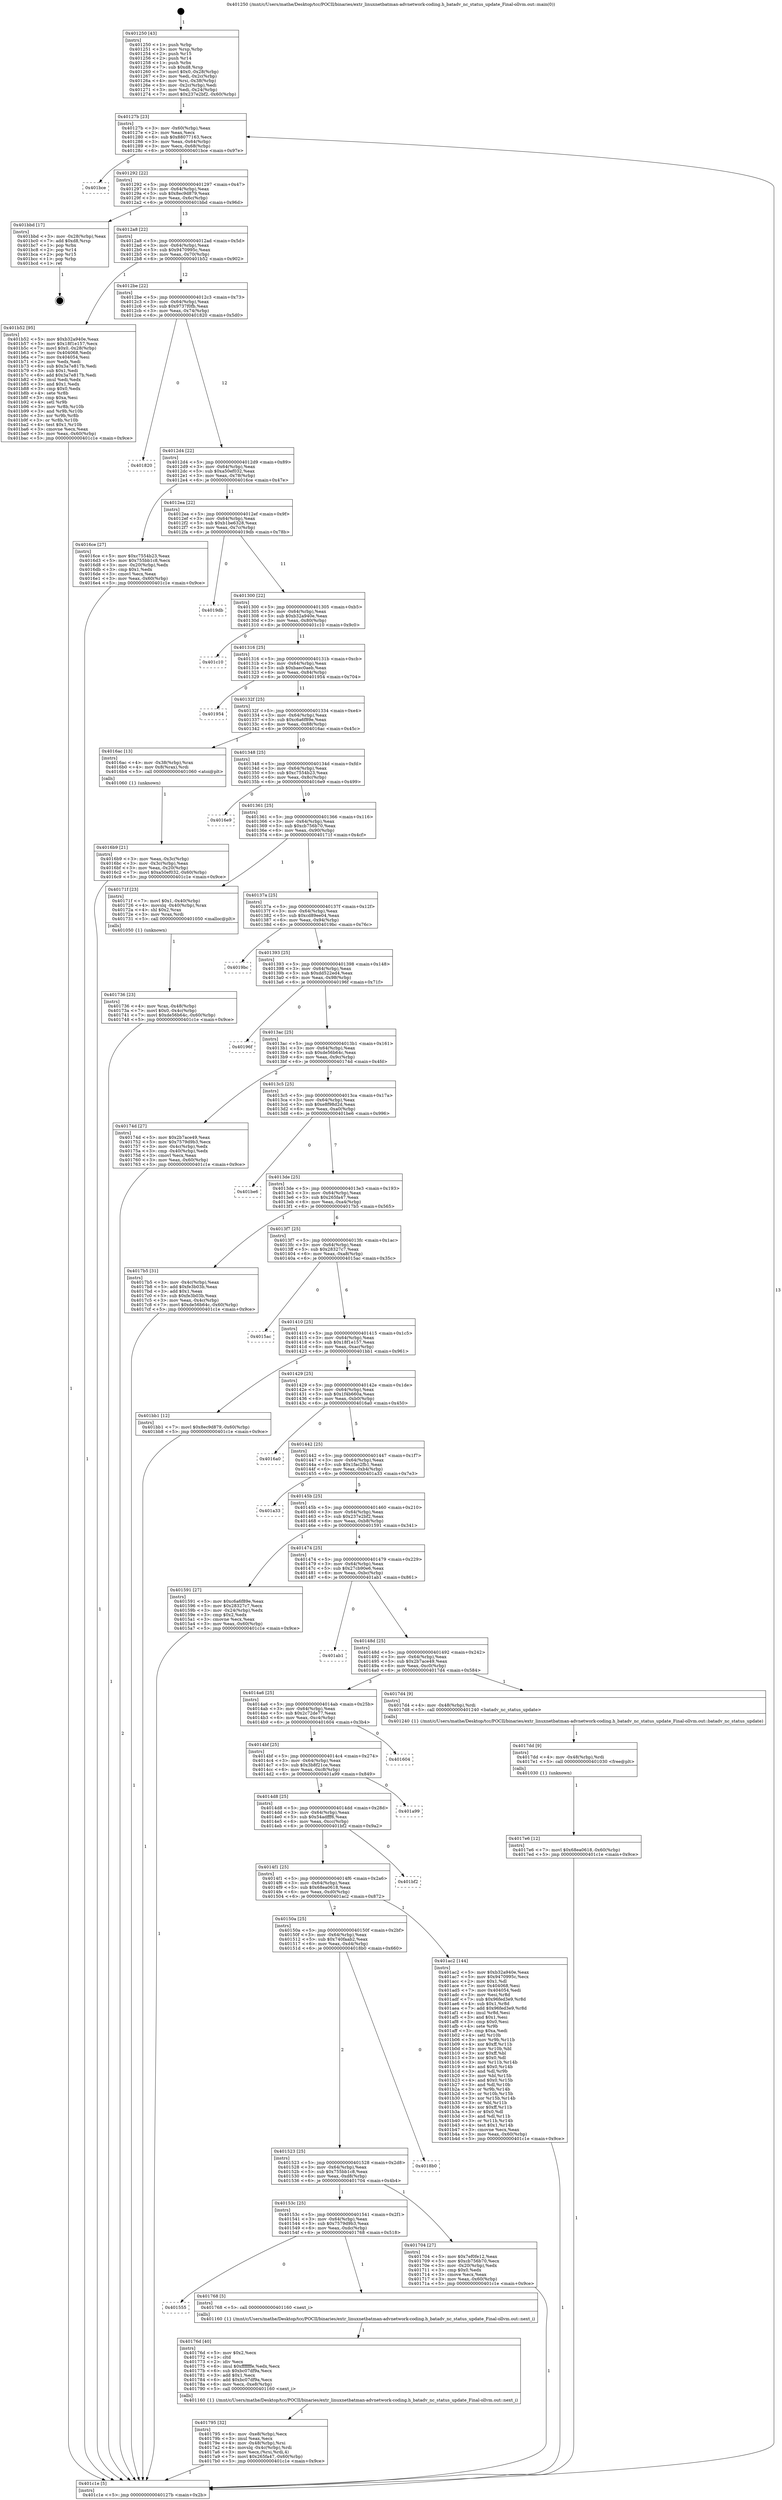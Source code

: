 digraph "0x401250" {
  label = "0x401250 (/mnt/c/Users/mathe/Desktop/tcc/POCII/binaries/extr_linuxnetbatman-advnetwork-coding.h_batadv_nc_status_update_Final-ollvm.out::main(0))"
  labelloc = "t"
  node[shape=record]

  Entry [label="",width=0.3,height=0.3,shape=circle,fillcolor=black,style=filled]
  "0x40127b" [label="{
     0x40127b [23]\l
     | [instrs]\l
     &nbsp;&nbsp;0x40127b \<+3\>: mov -0x60(%rbp),%eax\l
     &nbsp;&nbsp;0x40127e \<+2\>: mov %eax,%ecx\l
     &nbsp;&nbsp;0x401280 \<+6\>: sub $0x88077163,%ecx\l
     &nbsp;&nbsp;0x401286 \<+3\>: mov %eax,-0x64(%rbp)\l
     &nbsp;&nbsp;0x401289 \<+3\>: mov %ecx,-0x68(%rbp)\l
     &nbsp;&nbsp;0x40128c \<+6\>: je 0000000000401bce \<main+0x97e\>\l
  }"]
  "0x401bce" [label="{
     0x401bce\l
  }", style=dashed]
  "0x401292" [label="{
     0x401292 [22]\l
     | [instrs]\l
     &nbsp;&nbsp;0x401292 \<+5\>: jmp 0000000000401297 \<main+0x47\>\l
     &nbsp;&nbsp;0x401297 \<+3\>: mov -0x64(%rbp),%eax\l
     &nbsp;&nbsp;0x40129a \<+5\>: sub $0x8ec9d879,%eax\l
     &nbsp;&nbsp;0x40129f \<+3\>: mov %eax,-0x6c(%rbp)\l
     &nbsp;&nbsp;0x4012a2 \<+6\>: je 0000000000401bbd \<main+0x96d\>\l
  }"]
  Exit [label="",width=0.3,height=0.3,shape=circle,fillcolor=black,style=filled,peripheries=2]
  "0x401bbd" [label="{
     0x401bbd [17]\l
     | [instrs]\l
     &nbsp;&nbsp;0x401bbd \<+3\>: mov -0x28(%rbp),%eax\l
     &nbsp;&nbsp;0x401bc0 \<+7\>: add $0xd8,%rsp\l
     &nbsp;&nbsp;0x401bc7 \<+1\>: pop %rbx\l
     &nbsp;&nbsp;0x401bc8 \<+2\>: pop %r14\l
     &nbsp;&nbsp;0x401bca \<+2\>: pop %r15\l
     &nbsp;&nbsp;0x401bcc \<+1\>: pop %rbp\l
     &nbsp;&nbsp;0x401bcd \<+1\>: ret\l
  }"]
  "0x4012a8" [label="{
     0x4012a8 [22]\l
     | [instrs]\l
     &nbsp;&nbsp;0x4012a8 \<+5\>: jmp 00000000004012ad \<main+0x5d\>\l
     &nbsp;&nbsp;0x4012ad \<+3\>: mov -0x64(%rbp),%eax\l
     &nbsp;&nbsp;0x4012b0 \<+5\>: sub $0x9470995c,%eax\l
     &nbsp;&nbsp;0x4012b5 \<+3\>: mov %eax,-0x70(%rbp)\l
     &nbsp;&nbsp;0x4012b8 \<+6\>: je 0000000000401b52 \<main+0x902\>\l
  }"]
  "0x4017e6" [label="{
     0x4017e6 [12]\l
     | [instrs]\l
     &nbsp;&nbsp;0x4017e6 \<+7\>: movl $0x68ea0618,-0x60(%rbp)\l
     &nbsp;&nbsp;0x4017ed \<+5\>: jmp 0000000000401c1e \<main+0x9ce\>\l
  }"]
  "0x401b52" [label="{
     0x401b52 [95]\l
     | [instrs]\l
     &nbsp;&nbsp;0x401b52 \<+5\>: mov $0xb32a940e,%eax\l
     &nbsp;&nbsp;0x401b57 \<+5\>: mov $0x18f1e157,%ecx\l
     &nbsp;&nbsp;0x401b5c \<+7\>: movl $0x0,-0x28(%rbp)\l
     &nbsp;&nbsp;0x401b63 \<+7\>: mov 0x404068,%edx\l
     &nbsp;&nbsp;0x401b6a \<+7\>: mov 0x404054,%esi\l
     &nbsp;&nbsp;0x401b71 \<+2\>: mov %edx,%edi\l
     &nbsp;&nbsp;0x401b73 \<+6\>: sub $0x3a7e817b,%edi\l
     &nbsp;&nbsp;0x401b79 \<+3\>: sub $0x1,%edi\l
     &nbsp;&nbsp;0x401b7c \<+6\>: add $0x3a7e817b,%edi\l
     &nbsp;&nbsp;0x401b82 \<+3\>: imul %edi,%edx\l
     &nbsp;&nbsp;0x401b85 \<+3\>: and $0x1,%edx\l
     &nbsp;&nbsp;0x401b88 \<+3\>: cmp $0x0,%edx\l
     &nbsp;&nbsp;0x401b8b \<+4\>: sete %r8b\l
     &nbsp;&nbsp;0x401b8f \<+3\>: cmp $0xa,%esi\l
     &nbsp;&nbsp;0x401b92 \<+4\>: setl %r9b\l
     &nbsp;&nbsp;0x401b96 \<+3\>: mov %r8b,%r10b\l
     &nbsp;&nbsp;0x401b99 \<+3\>: and %r9b,%r10b\l
     &nbsp;&nbsp;0x401b9c \<+3\>: xor %r9b,%r8b\l
     &nbsp;&nbsp;0x401b9f \<+3\>: or %r8b,%r10b\l
     &nbsp;&nbsp;0x401ba2 \<+4\>: test $0x1,%r10b\l
     &nbsp;&nbsp;0x401ba6 \<+3\>: cmovne %ecx,%eax\l
     &nbsp;&nbsp;0x401ba9 \<+3\>: mov %eax,-0x60(%rbp)\l
     &nbsp;&nbsp;0x401bac \<+5\>: jmp 0000000000401c1e \<main+0x9ce\>\l
  }"]
  "0x4012be" [label="{
     0x4012be [22]\l
     | [instrs]\l
     &nbsp;&nbsp;0x4012be \<+5\>: jmp 00000000004012c3 \<main+0x73\>\l
     &nbsp;&nbsp;0x4012c3 \<+3\>: mov -0x64(%rbp),%eax\l
     &nbsp;&nbsp;0x4012c6 \<+5\>: sub $0x9737f0fb,%eax\l
     &nbsp;&nbsp;0x4012cb \<+3\>: mov %eax,-0x74(%rbp)\l
     &nbsp;&nbsp;0x4012ce \<+6\>: je 0000000000401820 \<main+0x5d0\>\l
  }"]
  "0x4017dd" [label="{
     0x4017dd [9]\l
     | [instrs]\l
     &nbsp;&nbsp;0x4017dd \<+4\>: mov -0x48(%rbp),%rdi\l
     &nbsp;&nbsp;0x4017e1 \<+5\>: call 0000000000401030 \<free@plt\>\l
     | [calls]\l
     &nbsp;&nbsp;0x401030 \{1\} (unknown)\l
  }"]
  "0x401820" [label="{
     0x401820\l
  }", style=dashed]
  "0x4012d4" [label="{
     0x4012d4 [22]\l
     | [instrs]\l
     &nbsp;&nbsp;0x4012d4 \<+5\>: jmp 00000000004012d9 \<main+0x89\>\l
     &nbsp;&nbsp;0x4012d9 \<+3\>: mov -0x64(%rbp),%eax\l
     &nbsp;&nbsp;0x4012dc \<+5\>: sub $0xa50ef032,%eax\l
     &nbsp;&nbsp;0x4012e1 \<+3\>: mov %eax,-0x78(%rbp)\l
     &nbsp;&nbsp;0x4012e4 \<+6\>: je 00000000004016ce \<main+0x47e\>\l
  }"]
  "0x401795" [label="{
     0x401795 [32]\l
     | [instrs]\l
     &nbsp;&nbsp;0x401795 \<+6\>: mov -0xe8(%rbp),%ecx\l
     &nbsp;&nbsp;0x40179b \<+3\>: imul %eax,%ecx\l
     &nbsp;&nbsp;0x40179e \<+4\>: mov -0x48(%rbp),%rsi\l
     &nbsp;&nbsp;0x4017a2 \<+4\>: movslq -0x4c(%rbp),%rdi\l
     &nbsp;&nbsp;0x4017a6 \<+3\>: mov %ecx,(%rsi,%rdi,4)\l
     &nbsp;&nbsp;0x4017a9 \<+7\>: movl $0x265fa47,-0x60(%rbp)\l
     &nbsp;&nbsp;0x4017b0 \<+5\>: jmp 0000000000401c1e \<main+0x9ce\>\l
  }"]
  "0x4016ce" [label="{
     0x4016ce [27]\l
     | [instrs]\l
     &nbsp;&nbsp;0x4016ce \<+5\>: mov $0xc7554b23,%eax\l
     &nbsp;&nbsp;0x4016d3 \<+5\>: mov $0x755bb1c8,%ecx\l
     &nbsp;&nbsp;0x4016d8 \<+3\>: mov -0x20(%rbp),%edx\l
     &nbsp;&nbsp;0x4016db \<+3\>: cmp $0x1,%edx\l
     &nbsp;&nbsp;0x4016de \<+3\>: cmovl %ecx,%eax\l
     &nbsp;&nbsp;0x4016e1 \<+3\>: mov %eax,-0x60(%rbp)\l
     &nbsp;&nbsp;0x4016e4 \<+5\>: jmp 0000000000401c1e \<main+0x9ce\>\l
  }"]
  "0x4012ea" [label="{
     0x4012ea [22]\l
     | [instrs]\l
     &nbsp;&nbsp;0x4012ea \<+5\>: jmp 00000000004012ef \<main+0x9f\>\l
     &nbsp;&nbsp;0x4012ef \<+3\>: mov -0x64(%rbp),%eax\l
     &nbsp;&nbsp;0x4012f2 \<+5\>: sub $0xb1be6328,%eax\l
     &nbsp;&nbsp;0x4012f7 \<+3\>: mov %eax,-0x7c(%rbp)\l
     &nbsp;&nbsp;0x4012fa \<+6\>: je 00000000004019db \<main+0x78b\>\l
  }"]
  "0x40176d" [label="{
     0x40176d [40]\l
     | [instrs]\l
     &nbsp;&nbsp;0x40176d \<+5\>: mov $0x2,%ecx\l
     &nbsp;&nbsp;0x401772 \<+1\>: cltd\l
     &nbsp;&nbsp;0x401773 \<+2\>: idiv %ecx\l
     &nbsp;&nbsp;0x401775 \<+6\>: imul $0xfffffffe,%edx,%ecx\l
     &nbsp;&nbsp;0x40177b \<+6\>: sub $0xbc07df9a,%ecx\l
     &nbsp;&nbsp;0x401781 \<+3\>: add $0x1,%ecx\l
     &nbsp;&nbsp;0x401784 \<+6\>: add $0xbc07df9a,%ecx\l
     &nbsp;&nbsp;0x40178a \<+6\>: mov %ecx,-0xe8(%rbp)\l
     &nbsp;&nbsp;0x401790 \<+5\>: call 0000000000401160 \<next_i\>\l
     | [calls]\l
     &nbsp;&nbsp;0x401160 \{1\} (/mnt/c/Users/mathe/Desktop/tcc/POCII/binaries/extr_linuxnetbatman-advnetwork-coding.h_batadv_nc_status_update_Final-ollvm.out::next_i)\l
  }"]
  "0x4019db" [label="{
     0x4019db\l
  }", style=dashed]
  "0x401300" [label="{
     0x401300 [22]\l
     | [instrs]\l
     &nbsp;&nbsp;0x401300 \<+5\>: jmp 0000000000401305 \<main+0xb5\>\l
     &nbsp;&nbsp;0x401305 \<+3\>: mov -0x64(%rbp),%eax\l
     &nbsp;&nbsp;0x401308 \<+5\>: sub $0xb32a940e,%eax\l
     &nbsp;&nbsp;0x40130d \<+3\>: mov %eax,-0x80(%rbp)\l
     &nbsp;&nbsp;0x401310 \<+6\>: je 0000000000401c10 \<main+0x9c0\>\l
  }"]
  "0x401555" [label="{
     0x401555\l
  }", style=dashed]
  "0x401c10" [label="{
     0x401c10\l
  }", style=dashed]
  "0x401316" [label="{
     0x401316 [25]\l
     | [instrs]\l
     &nbsp;&nbsp;0x401316 \<+5\>: jmp 000000000040131b \<main+0xcb\>\l
     &nbsp;&nbsp;0x40131b \<+3\>: mov -0x64(%rbp),%eax\l
     &nbsp;&nbsp;0x40131e \<+5\>: sub $0xbaec0aeb,%eax\l
     &nbsp;&nbsp;0x401323 \<+6\>: mov %eax,-0x84(%rbp)\l
     &nbsp;&nbsp;0x401329 \<+6\>: je 0000000000401954 \<main+0x704\>\l
  }"]
  "0x401768" [label="{
     0x401768 [5]\l
     | [instrs]\l
     &nbsp;&nbsp;0x401768 \<+5\>: call 0000000000401160 \<next_i\>\l
     | [calls]\l
     &nbsp;&nbsp;0x401160 \{1\} (/mnt/c/Users/mathe/Desktop/tcc/POCII/binaries/extr_linuxnetbatman-advnetwork-coding.h_batadv_nc_status_update_Final-ollvm.out::next_i)\l
  }"]
  "0x401954" [label="{
     0x401954\l
  }", style=dashed]
  "0x40132f" [label="{
     0x40132f [25]\l
     | [instrs]\l
     &nbsp;&nbsp;0x40132f \<+5\>: jmp 0000000000401334 \<main+0xe4\>\l
     &nbsp;&nbsp;0x401334 \<+3\>: mov -0x64(%rbp),%eax\l
     &nbsp;&nbsp;0x401337 \<+5\>: sub $0xc6a6f89e,%eax\l
     &nbsp;&nbsp;0x40133c \<+6\>: mov %eax,-0x88(%rbp)\l
     &nbsp;&nbsp;0x401342 \<+6\>: je 00000000004016ac \<main+0x45c\>\l
  }"]
  "0x401736" [label="{
     0x401736 [23]\l
     | [instrs]\l
     &nbsp;&nbsp;0x401736 \<+4\>: mov %rax,-0x48(%rbp)\l
     &nbsp;&nbsp;0x40173a \<+7\>: movl $0x0,-0x4c(%rbp)\l
     &nbsp;&nbsp;0x401741 \<+7\>: movl $0xde56b64c,-0x60(%rbp)\l
     &nbsp;&nbsp;0x401748 \<+5\>: jmp 0000000000401c1e \<main+0x9ce\>\l
  }"]
  "0x4016ac" [label="{
     0x4016ac [13]\l
     | [instrs]\l
     &nbsp;&nbsp;0x4016ac \<+4\>: mov -0x38(%rbp),%rax\l
     &nbsp;&nbsp;0x4016b0 \<+4\>: mov 0x8(%rax),%rdi\l
     &nbsp;&nbsp;0x4016b4 \<+5\>: call 0000000000401060 \<atoi@plt\>\l
     | [calls]\l
     &nbsp;&nbsp;0x401060 \{1\} (unknown)\l
  }"]
  "0x401348" [label="{
     0x401348 [25]\l
     | [instrs]\l
     &nbsp;&nbsp;0x401348 \<+5\>: jmp 000000000040134d \<main+0xfd\>\l
     &nbsp;&nbsp;0x40134d \<+3\>: mov -0x64(%rbp),%eax\l
     &nbsp;&nbsp;0x401350 \<+5\>: sub $0xc7554b23,%eax\l
     &nbsp;&nbsp;0x401355 \<+6\>: mov %eax,-0x8c(%rbp)\l
     &nbsp;&nbsp;0x40135b \<+6\>: je 00000000004016e9 \<main+0x499\>\l
  }"]
  "0x40153c" [label="{
     0x40153c [25]\l
     | [instrs]\l
     &nbsp;&nbsp;0x40153c \<+5\>: jmp 0000000000401541 \<main+0x2f1\>\l
     &nbsp;&nbsp;0x401541 \<+3\>: mov -0x64(%rbp),%eax\l
     &nbsp;&nbsp;0x401544 \<+5\>: sub $0x7579d9b3,%eax\l
     &nbsp;&nbsp;0x401549 \<+6\>: mov %eax,-0xdc(%rbp)\l
     &nbsp;&nbsp;0x40154f \<+6\>: je 0000000000401768 \<main+0x518\>\l
  }"]
  "0x4016e9" [label="{
     0x4016e9\l
  }", style=dashed]
  "0x401361" [label="{
     0x401361 [25]\l
     | [instrs]\l
     &nbsp;&nbsp;0x401361 \<+5\>: jmp 0000000000401366 \<main+0x116\>\l
     &nbsp;&nbsp;0x401366 \<+3\>: mov -0x64(%rbp),%eax\l
     &nbsp;&nbsp;0x401369 \<+5\>: sub $0xcb756b70,%eax\l
     &nbsp;&nbsp;0x40136e \<+6\>: mov %eax,-0x90(%rbp)\l
     &nbsp;&nbsp;0x401374 \<+6\>: je 000000000040171f \<main+0x4cf\>\l
  }"]
  "0x401704" [label="{
     0x401704 [27]\l
     | [instrs]\l
     &nbsp;&nbsp;0x401704 \<+5\>: mov $0x7ef0fe12,%eax\l
     &nbsp;&nbsp;0x401709 \<+5\>: mov $0xcb756b70,%ecx\l
     &nbsp;&nbsp;0x40170e \<+3\>: mov -0x20(%rbp),%edx\l
     &nbsp;&nbsp;0x401711 \<+3\>: cmp $0x0,%edx\l
     &nbsp;&nbsp;0x401714 \<+3\>: cmove %ecx,%eax\l
     &nbsp;&nbsp;0x401717 \<+3\>: mov %eax,-0x60(%rbp)\l
     &nbsp;&nbsp;0x40171a \<+5\>: jmp 0000000000401c1e \<main+0x9ce\>\l
  }"]
  "0x40171f" [label="{
     0x40171f [23]\l
     | [instrs]\l
     &nbsp;&nbsp;0x40171f \<+7\>: movl $0x1,-0x40(%rbp)\l
     &nbsp;&nbsp;0x401726 \<+4\>: movslq -0x40(%rbp),%rax\l
     &nbsp;&nbsp;0x40172a \<+4\>: shl $0x2,%rax\l
     &nbsp;&nbsp;0x40172e \<+3\>: mov %rax,%rdi\l
     &nbsp;&nbsp;0x401731 \<+5\>: call 0000000000401050 \<malloc@plt\>\l
     | [calls]\l
     &nbsp;&nbsp;0x401050 \{1\} (unknown)\l
  }"]
  "0x40137a" [label="{
     0x40137a [25]\l
     | [instrs]\l
     &nbsp;&nbsp;0x40137a \<+5\>: jmp 000000000040137f \<main+0x12f\>\l
     &nbsp;&nbsp;0x40137f \<+3\>: mov -0x64(%rbp),%eax\l
     &nbsp;&nbsp;0x401382 \<+5\>: sub $0xcd89ee04,%eax\l
     &nbsp;&nbsp;0x401387 \<+6\>: mov %eax,-0x94(%rbp)\l
     &nbsp;&nbsp;0x40138d \<+6\>: je 00000000004019bc \<main+0x76c\>\l
  }"]
  "0x401523" [label="{
     0x401523 [25]\l
     | [instrs]\l
     &nbsp;&nbsp;0x401523 \<+5\>: jmp 0000000000401528 \<main+0x2d8\>\l
     &nbsp;&nbsp;0x401528 \<+3\>: mov -0x64(%rbp),%eax\l
     &nbsp;&nbsp;0x40152b \<+5\>: sub $0x755bb1c8,%eax\l
     &nbsp;&nbsp;0x401530 \<+6\>: mov %eax,-0xd8(%rbp)\l
     &nbsp;&nbsp;0x401536 \<+6\>: je 0000000000401704 \<main+0x4b4\>\l
  }"]
  "0x4019bc" [label="{
     0x4019bc\l
  }", style=dashed]
  "0x401393" [label="{
     0x401393 [25]\l
     | [instrs]\l
     &nbsp;&nbsp;0x401393 \<+5\>: jmp 0000000000401398 \<main+0x148\>\l
     &nbsp;&nbsp;0x401398 \<+3\>: mov -0x64(%rbp),%eax\l
     &nbsp;&nbsp;0x40139b \<+5\>: sub $0xdd522ed4,%eax\l
     &nbsp;&nbsp;0x4013a0 \<+6\>: mov %eax,-0x98(%rbp)\l
     &nbsp;&nbsp;0x4013a6 \<+6\>: je 000000000040196f \<main+0x71f\>\l
  }"]
  "0x4018b0" [label="{
     0x4018b0\l
  }", style=dashed]
  "0x40196f" [label="{
     0x40196f\l
  }", style=dashed]
  "0x4013ac" [label="{
     0x4013ac [25]\l
     | [instrs]\l
     &nbsp;&nbsp;0x4013ac \<+5\>: jmp 00000000004013b1 \<main+0x161\>\l
     &nbsp;&nbsp;0x4013b1 \<+3\>: mov -0x64(%rbp),%eax\l
     &nbsp;&nbsp;0x4013b4 \<+5\>: sub $0xde56b64c,%eax\l
     &nbsp;&nbsp;0x4013b9 \<+6\>: mov %eax,-0x9c(%rbp)\l
     &nbsp;&nbsp;0x4013bf \<+6\>: je 000000000040174d \<main+0x4fd\>\l
  }"]
  "0x40150a" [label="{
     0x40150a [25]\l
     | [instrs]\l
     &nbsp;&nbsp;0x40150a \<+5\>: jmp 000000000040150f \<main+0x2bf\>\l
     &nbsp;&nbsp;0x40150f \<+3\>: mov -0x64(%rbp),%eax\l
     &nbsp;&nbsp;0x401512 \<+5\>: sub $0x740faab2,%eax\l
     &nbsp;&nbsp;0x401517 \<+6\>: mov %eax,-0xd4(%rbp)\l
     &nbsp;&nbsp;0x40151d \<+6\>: je 00000000004018b0 \<main+0x660\>\l
  }"]
  "0x40174d" [label="{
     0x40174d [27]\l
     | [instrs]\l
     &nbsp;&nbsp;0x40174d \<+5\>: mov $0x2b7ace49,%eax\l
     &nbsp;&nbsp;0x401752 \<+5\>: mov $0x7579d9b3,%ecx\l
     &nbsp;&nbsp;0x401757 \<+3\>: mov -0x4c(%rbp),%edx\l
     &nbsp;&nbsp;0x40175a \<+3\>: cmp -0x40(%rbp),%edx\l
     &nbsp;&nbsp;0x40175d \<+3\>: cmovl %ecx,%eax\l
     &nbsp;&nbsp;0x401760 \<+3\>: mov %eax,-0x60(%rbp)\l
     &nbsp;&nbsp;0x401763 \<+5\>: jmp 0000000000401c1e \<main+0x9ce\>\l
  }"]
  "0x4013c5" [label="{
     0x4013c5 [25]\l
     | [instrs]\l
     &nbsp;&nbsp;0x4013c5 \<+5\>: jmp 00000000004013ca \<main+0x17a\>\l
     &nbsp;&nbsp;0x4013ca \<+3\>: mov -0x64(%rbp),%eax\l
     &nbsp;&nbsp;0x4013cd \<+5\>: sub $0xe8f98d2d,%eax\l
     &nbsp;&nbsp;0x4013d2 \<+6\>: mov %eax,-0xa0(%rbp)\l
     &nbsp;&nbsp;0x4013d8 \<+6\>: je 0000000000401be6 \<main+0x996\>\l
  }"]
  "0x401ac2" [label="{
     0x401ac2 [144]\l
     | [instrs]\l
     &nbsp;&nbsp;0x401ac2 \<+5\>: mov $0xb32a940e,%eax\l
     &nbsp;&nbsp;0x401ac7 \<+5\>: mov $0x9470995c,%ecx\l
     &nbsp;&nbsp;0x401acc \<+2\>: mov $0x1,%dl\l
     &nbsp;&nbsp;0x401ace \<+7\>: mov 0x404068,%esi\l
     &nbsp;&nbsp;0x401ad5 \<+7\>: mov 0x404054,%edi\l
     &nbsp;&nbsp;0x401adc \<+3\>: mov %esi,%r8d\l
     &nbsp;&nbsp;0x401adf \<+7\>: sub $0x96fed3e9,%r8d\l
     &nbsp;&nbsp;0x401ae6 \<+4\>: sub $0x1,%r8d\l
     &nbsp;&nbsp;0x401aea \<+7\>: add $0x96fed3e9,%r8d\l
     &nbsp;&nbsp;0x401af1 \<+4\>: imul %r8d,%esi\l
     &nbsp;&nbsp;0x401af5 \<+3\>: and $0x1,%esi\l
     &nbsp;&nbsp;0x401af8 \<+3\>: cmp $0x0,%esi\l
     &nbsp;&nbsp;0x401afb \<+4\>: sete %r9b\l
     &nbsp;&nbsp;0x401aff \<+3\>: cmp $0xa,%edi\l
     &nbsp;&nbsp;0x401b02 \<+4\>: setl %r10b\l
     &nbsp;&nbsp;0x401b06 \<+3\>: mov %r9b,%r11b\l
     &nbsp;&nbsp;0x401b09 \<+4\>: xor $0xff,%r11b\l
     &nbsp;&nbsp;0x401b0d \<+3\>: mov %r10b,%bl\l
     &nbsp;&nbsp;0x401b10 \<+3\>: xor $0xff,%bl\l
     &nbsp;&nbsp;0x401b13 \<+3\>: xor $0x0,%dl\l
     &nbsp;&nbsp;0x401b16 \<+3\>: mov %r11b,%r14b\l
     &nbsp;&nbsp;0x401b19 \<+4\>: and $0x0,%r14b\l
     &nbsp;&nbsp;0x401b1d \<+3\>: and %dl,%r9b\l
     &nbsp;&nbsp;0x401b20 \<+3\>: mov %bl,%r15b\l
     &nbsp;&nbsp;0x401b23 \<+4\>: and $0x0,%r15b\l
     &nbsp;&nbsp;0x401b27 \<+3\>: and %dl,%r10b\l
     &nbsp;&nbsp;0x401b2a \<+3\>: or %r9b,%r14b\l
     &nbsp;&nbsp;0x401b2d \<+3\>: or %r10b,%r15b\l
     &nbsp;&nbsp;0x401b30 \<+3\>: xor %r15b,%r14b\l
     &nbsp;&nbsp;0x401b33 \<+3\>: or %bl,%r11b\l
     &nbsp;&nbsp;0x401b36 \<+4\>: xor $0xff,%r11b\l
     &nbsp;&nbsp;0x401b3a \<+3\>: or $0x0,%dl\l
     &nbsp;&nbsp;0x401b3d \<+3\>: and %dl,%r11b\l
     &nbsp;&nbsp;0x401b40 \<+3\>: or %r11b,%r14b\l
     &nbsp;&nbsp;0x401b43 \<+4\>: test $0x1,%r14b\l
     &nbsp;&nbsp;0x401b47 \<+3\>: cmovne %ecx,%eax\l
     &nbsp;&nbsp;0x401b4a \<+3\>: mov %eax,-0x60(%rbp)\l
     &nbsp;&nbsp;0x401b4d \<+5\>: jmp 0000000000401c1e \<main+0x9ce\>\l
  }"]
  "0x401be6" [label="{
     0x401be6\l
  }", style=dashed]
  "0x4013de" [label="{
     0x4013de [25]\l
     | [instrs]\l
     &nbsp;&nbsp;0x4013de \<+5\>: jmp 00000000004013e3 \<main+0x193\>\l
     &nbsp;&nbsp;0x4013e3 \<+3\>: mov -0x64(%rbp),%eax\l
     &nbsp;&nbsp;0x4013e6 \<+5\>: sub $0x265fa47,%eax\l
     &nbsp;&nbsp;0x4013eb \<+6\>: mov %eax,-0xa4(%rbp)\l
     &nbsp;&nbsp;0x4013f1 \<+6\>: je 00000000004017b5 \<main+0x565\>\l
  }"]
  "0x4014f1" [label="{
     0x4014f1 [25]\l
     | [instrs]\l
     &nbsp;&nbsp;0x4014f1 \<+5\>: jmp 00000000004014f6 \<main+0x2a6\>\l
     &nbsp;&nbsp;0x4014f6 \<+3\>: mov -0x64(%rbp),%eax\l
     &nbsp;&nbsp;0x4014f9 \<+5\>: sub $0x68ea0618,%eax\l
     &nbsp;&nbsp;0x4014fe \<+6\>: mov %eax,-0xd0(%rbp)\l
     &nbsp;&nbsp;0x401504 \<+6\>: je 0000000000401ac2 \<main+0x872\>\l
  }"]
  "0x4017b5" [label="{
     0x4017b5 [31]\l
     | [instrs]\l
     &nbsp;&nbsp;0x4017b5 \<+3\>: mov -0x4c(%rbp),%eax\l
     &nbsp;&nbsp;0x4017b8 \<+5\>: add $0xfe3b03b,%eax\l
     &nbsp;&nbsp;0x4017bd \<+3\>: add $0x1,%eax\l
     &nbsp;&nbsp;0x4017c0 \<+5\>: sub $0xfe3b03b,%eax\l
     &nbsp;&nbsp;0x4017c5 \<+3\>: mov %eax,-0x4c(%rbp)\l
     &nbsp;&nbsp;0x4017c8 \<+7\>: movl $0xde56b64c,-0x60(%rbp)\l
     &nbsp;&nbsp;0x4017cf \<+5\>: jmp 0000000000401c1e \<main+0x9ce\>\l
  }"]
  "0x4013f7" [label="{
     0x4013f7 [25]\l
     | [instrs]\l
     &nbsp;&nbsp;0x4013f7 \<+5\>: jmp 00000000004013fc \<main+0x1ac\>\l
     &nbsp;&nbsp;0x4013fc \<+3\>: mov -0x64(%rbp),%eax\l
     &nbsp;&nbsp;0x4013ff \<+5\>: sub $0x28327c7,%eax\l
     &nbsp;&nbsp;0x401404 \<+6\>: mov %eax,-0xa8(%rbp)\l
     &nbsp;&nbsp;0x40140a \<+6\>: je 00000000004015ac \<main+0x35c\>\l
  }"]
  "0x401bf2" [label="{
     0x401bf2\l
  }", style=dashed]
  "0x4015ac" [label="{
     0x4015ac\l
  }", style=dashed]
  "0x401410" [label="{
     0x401410 [25]\l
     | [instrs]\l
     &nbsp;&nbsp;0x401410 \<+5\>: jmp 0000000000401415 \<main+0x1c5\>\l
     &nbsp;&nbsp;0x401415 \<+3\>: mov -0x64(%rbp),%eax\l
     &nbsp;&nbsp;0x401418 \<+5\>: sub $0x18f1e157,%eax\l
     &nbsp;&nbsp;0x40141d \<+6\>: mov %eax,-0xac(%rbp)\l
     &nbsp;&nbsp;0x401423 \<+6\>: je 0000000000401bb1 \<main+0x961\>\l
  }"]
  "0x4014d8" [label="{
     0x4014d8 [25]\l
     | [instrs]\l
     &nbsp;&nbsp;0x4014d8 \<+5\>: jmp 00000000004014dd \<main+0x28d\>\l
     &nbsp;&nbsp;0x4014dd \<+3\>: mov -0x64(%rbp),%eax\l
     &nbsp;&nbsp;0x4014e0 \<+5\>: sub $0x54adfff6,%eax\l
     &nbsp;&nbsp;0x4014e5 \<+6\>: mov %eax,-0xcc(%rbp)\l
     &nbsp;&nbsp;0x4014eb \<+6\>: je 0000000000401bf2 \<main+0x9a2\>\l
  }"]
  "0x401bb1" [label="{
     0x401bb1 [12]\l
     | [instrs]\l
     &nbsp;&nbsp;0x401bb1 \<+7\>: movl $0x8ec9d879,-0x60(%rbp)\l
     &nbsp;&nbsp;0x401bb8 \<+5\>: jmp 0000000000401c1e \<main+0x9ce\>\l
  }"]
  "0x401429" [label="{
     0x401429 [25]\l
     | [instrs]\l
     &nbsp;&nbsp;0x401429 \<+5\>: jmp 000000000040142e \<main+0x1de\>\l
     &nbsp;&nbsp;0x40142e \<+3\>: mov -0x64(%rbp),%eax\l
     &nbsp;&nbsp;0x401431 \<+5\>: sub $0x1f4b660a,%eax\l
     &nbsp;&nbsp;0x401436 \<+6\>: mov %eax,-0xb0(%rbp)\l
     &nbsp;&nbsp;0x40143c \<+6\>: je 00000000004016a0 \<main+0x450\>\l
  }"]
  "0x401a99" [label="{
     0x401a99\l
  }", style=dashed]
  "0x4016a0" [label="{
     0x4016a0\l
  }", style=dashed]
  "0x401442" [label="{
     0x401442 [25]\l
     | [instrs]\l
     &nbsp;&nbsp;0x401442 \<+5\>: jmp 0000000000401447 \<main+0x1f7\>\l
     &nbsp;&nbsp;0x401447 \<+3\>: mov -0x64(%rbp),%eax\l
     &nbsp;&nbsp;0x40144a \<+5\>: sub $0x1fac2fb1,%eax\l
     &nbsp;&nbsp;0x40144f \<+6\>: mov %eax,-0xb4(%rbp)\l
     &nbsp;&nbsp;0x401455 \<+6\>: je 0000000000401a33 \<main+0x7e3\>\l
  }"]
  "0x4014bf" [label="{
     0x4014bf [25]\l
     | [instrs]\l
     &nbsp;&nbsp;0x4014bf \<+5\>: jmp 00000000004014c4 \<main+0x274\>\l
     &nbsp;&nbsp;0x4014c4 \<+3\>: mov -0x64(%rbp),%eax\l
     &nbsp;&nbsp;0x4014c7 \<+5\>: sub $0x3b8f21ce,%eax\l
     &nbsp;&nbsp;0x4014cc \<+6\>: mov %eax,-0xc8(%rbp)\l
     &nbsp;&nbsp;0x4014d2 \<+6\>: je 0000000000401a99 \<main+0x849\>\l
  }"]
  "0x401a33" [label="{
     0x401a33\l
  }", style=dashed]
  "0x40145b" [label="{
     0x40145b [25]\l
     | [instrs]\l
     &nbsp;&nbsp;0x40145b \<+5\>: jmp 0000000000401460 \<main+0x210\>\l
     &nbsp;&nbsp;0x401460 \<+3\>: mov -0x64(%rbp),%eax\l
     &nbsp;&nbsp;0x401463 \<+5\>: sub $0x237e2bf2,%eax\l
     &nbsp;&nbsp;0x401468 \<+6\>: mov %eax,-0xb8(%rbp)\l
     &nbsp;&nbsp;0x40146e \<+6\>: je 0000000000401591 \<main+0x341\>\l
  }"]
  "0x401604" [label="{
     0x401604\l
  }", style=dashed]
  "0x401591" [label="{
     0x401591 [27]\l
     | [instrs]\l
     &nbsp;&nbsp;0x401591 \<+5\>: mov $0xc6a6f89e,%eax\l
     &nbsp;&nbsp;0x401596 \<+5\>: mov $0x28327c7,%ecx\l
     &nbsp;&nbsp;0x40159b \<+3\>: mov -0x24(%rbp),%edx\l
     &nbsp;&nbsp;0x40159e \<+3\>: cmp $0x2,%edx\l
     &nbsp;&nbsp;0x4015a1 \<+3\>: cmovne %ecx,%eax\l
     &nbsp;&nbsp;0x4015a4 \<+3\>: mov %eax,-0x60(%rbp)\l
     &nbsp;&nbsp;0x4015a7 \<+5\>: jmp 0000000000401c1e \<main+0x9ce\>\l
  }"]
  "0x401474" [label="{
     0x401474 [25]\l
     | [instrs]\l
     &nbsp;&nbsp;0x401474 \<+5\>: jmp 0000000000401479 \<main+0x229\>\l
     &nbsp;&nbsp;0x401479 \<+3\>: mov -0x64(%rbp),%eax\l
     &nbsp;&nbsp;0x40147c \<+5\>: sub $0x27cb90e6,%eax\l
     &nbsp;&nbsp;0x401481 \<+6\>: mov %eax,-0xbc(%rbp)\l
     &nbsp;&nbsp;0x401487 \<+6\>: je 0000000000401ab1 \<main+0x861\>\l
  }"]
  "0x401c1e" [label="{
     0x401c1e [5]\l
     | [instrs]\l
     &nbsp;&nbsp;0x401c1e \<+5\>: jmp 000000000040127b \<main+0x2b\>\l
  }"]
  "0x401250" [label="{
     0x401250 [43]\l
     | [instrs]\l
     &nbsp;&nbsp;0x401250 \<+1\>: push %rbp\l
     &nbsp;&nbsp;0x401251 \<+3\>: mov %rsp,%rbp\l
     &nbsp;&nbsp;0x401254 \<+2\>: push %r15\l
     &nbsp;&nbsp;0x401256 \<+2\>: push %r14\l
     &nbsp;&nbsp;0x401258 \<+1\>: push %rbx\l
     &nbsp;&nbsp;0x401259 \<+7\>: sub $0xd8,%rsp\l
     &nbsp;&nbsp;0x401260 \<+7\>: movl $0x0,-0x28(%rbp)\l
     &nbsp;&nbsp;0x401267 \<+3\>: mov %edi,-0x2c(%rbp)\l
     &nbsp;&nbsp;0x40126a \<+4\>: mov %rsi,-0x38(%rbp)\l
     &nbsp;&nbsp;0x40126e \<+3\>: mov -0x2c(%rbp),%edi\l
     &nbsp;&nbsp;0x401271 \<+3\>: mov %edi,-0x24(%rbp)\l
     &nbsp;&nbsp;0x401274 \<+7\>: movl $0x237e2bf2,-0x60(%rbp)\l
  }"]
  "0x4016b9" [label="{
     0x4016b9 [21]\l
     | [instrs]\l
     &nbsp;&nbsp;0x4016b9 \<+3\>: mov %eax,-0x3c(%rbp)\l
     &nbsp;&nbsp;0x4016bc \<+3\>: mov -0x3c(%rbp),%eax\l
     &nbsp;&nbsp;0x4016bf \<+3\>: mov %eax,-0x20(%rbp)\l
     &nbsp;&nbsp;0x4016c2 \<+7\>: movl $0xa50ef032,-0x60(%rbp)\l
     &nbsp;&nbsp;0x4016c9 \<+5\>: jmp 0000000000401c1e \<main+0x9ce\>\l
  }"]
  "0x4014a6" [label="{
     0x4014a6 [25]\l
     | [instrs]\l
     &nbsp;&nbsp;0x4014a6 \<+5\>: jmp 00000000004014ab \<main+0x25b\>\l
     &nbsp;&nbsp;0x4014ab \<+3\>: mov -0x64(%rbp),%eax\l
     &nbsp;&nbsp;0x4014ae \<+5\>: sub $0x2c72de77,%eax\l
     &nbsp;&nbsp;0x4014b3 \<+6\>: mov %eax,-0xc4(%rbp)\l
     &nbsp;&nbsp;0x4014b9 \<+6\>: je 0000000000401604 \<main+0x3b4\>\l
  }"]
  "0x401ab1" [label="{
     0x401ab1\l
  }", style=dashed]
  "0x40148d" [label="{
     0x40148d [25]\l
     | [instrs]\l
     &nbsp;&nbsp;0x40148d \<+5\>: jmp 0000000000401492 \<main+0x242\>\l
     &nbsp;&nbsp;0x401492 \<+3\>: mov -0x64(%rbp),%eax\l
     &nbsp;&nbsp;0x401495 \<+5\>: sub $0x2b7ace49,%eax\l
     &nbsp;&nbsp;0x40149a \<+6\>: mov %eax,-0xc0(%rbp)\l
     &nbsp;&nbsp;0x4014a0 \<+6\>: je 00000000004017d4 \<main+0x584\>\l
  }"]
  "0x4017d4" [label="{
     0x4017d4 [9]\l
     | [instrs]\l
     &nbsp;&nbsp;0x4017d4 \<+4\>: mov -0x48(%rbp),%rdi\l
     &nbsp;&nbsp;0x4017d8 \<+5\>: call 0000000000401240 \<batadv_nc_status_update\>\l
     | [calls]\l
     &nbsp;&nbsp;0x401240 \{1\} (/mnt/c/Users/mathe/Desktop/tcc/POCII/binaries/extr_linuxnetbatman-advnetwork-coding.h_batadv_nc_status_update_Final-ollvm.out::batadv_nc_status_update)\l
  }"]
  Entry -> "0x401250" [label=" 1"]
  "0x40127b" -> "0x401bce" [label=" 0"]
  "0x40127b" -> "0x401292" [label=" 14"]
  "0x401bbd" -> Exit [label=" 1"]
  "0x401292" -> "0x401bbd" [label=" 1"]
  "0x401292" -> "0x4012a8" [label=" 13"]
  "0x401bb1" -> "0x401c1e" [label=" 1"]
  "0x4012a8" -> "0x401b52" [label=" 1"]
  "0x4012a8" -> "0x4012be" [label=" 12"]
  "0x401b52" -> "0x401c1e" [label=" 1"]
  "0x4012be" -> "0x401820" [label=" 0"]
  "0x4012be" -> "0x4012d4" [label=" 12"]
  "0x401ac2" -> "0x401c1e" [label=" 1"]
  "0x4012d4" -> "0x4016ce" [label=" 1"]
  "0x4012d4" -> "0x4012ea" [label=" 11"]
  "0x4017e6" -> "0x401c1e" [label=" 1"]
  "0x4012ea" -> "0x4019db" [label=" 0"]
  "0x4012ea" -> "0x401300" [label=" 11"]
  "0x4017dd" -> "0x4017e6" [label=" 1"]
  "0x401300" -> "0x401c10" [label=" 0"]
  "0x401300" -> "0x401316" [label=" 11"]
  "0x4017d4" -> "0x4017dd" [label=" 1"]
  "0x401316" -> "0x401954" [label=" 0"]
  "0x401316" -> "0x40132f" [label=" 11"]
  "0x4017b5" -> "0x401c1e" [label=" 1"]
  "0x40132f" -> "0x4016ac" [label=" 1"]
  "0x40132f" -> "0x401348" [label=" 10"]
  "0x40176d" -> "0x401795" [label=" 1"]
  "0x401348" -> "0x4016e9" [label=" 0"]
  "0x401348" -> "0x401361" [label=" 10"]
  "0x401768" -> "0x40176d" [label=" 1"]
  "0x401361" -> "0x40171f" [label=" 1"]
  "0x401361" -> "0x40137a" [label=" 9"]
  "0x40153c" -> "0x401555" [label=" 0"]
  "0x40137a" -> "0x4019bc" [label=" 0"]
  "0x40137a" -> "0x401393" [label=" 9"]
  "0x401795" -> "0x401c1e" [label=" 1"]
  "0x401393" -> "0x40196f" [label=" 0"]
  "0x401393" -> "0x4013ac" [label=" 9"]
  "0x40174d" -> "0x401c1e" [label=" 2"]
  "0x4013ac" -> "0x40174d" [label=" 2"]
  "0x4013ac" -> "0x4013c5" [label=" 7"]
  "0x40171f" -> "0x401736" [label=" 1"]
  "0x4013c5" -> "0x401be6" [label=" 0"]
  "0x4013c5" -> "0x4013de" [label=" 7"]
  "0x401704" -> "0x401c1e" [label=" 1"]
  "0x4013de" -> "0x4017b5" [label=" 1"]
  "0x4013de" -> "0x4013f7" [label=" 6"]
  "0x401523" -> "0x401704" [label=" 1"]
  "0x4013f7" -> "0x4015ac" [label=" 0"]
  "0x4013f7" -> "0x401410" [label=" 6"]
  "0x40153c" -> "0x401768" [label=" 1"]
  "0x401410" -> "0x401bb1" [label=" 1"]
  "0x401410" -> "0x401429" [label=" 5"]
  "0x40150a" -> "0x4018b0" [label=" 0"]
  "0x401429" -> "0x4016a0" [label=" 0"]
  "0x401429" -> "0x401442" [label=" 5"]
  "0x401736" -> "0x401c1e" [label=" 1"]
  "0x401442" -> "0x401a33" [label=" 0"]
  "0x401442" -> "0x40145b" [label=" 5"]
  "0x4014f1" -> "0x401ac2" [label=" 1"]
  "0x40145b" -> "0x401591" [label=" 1"]
  "0x40145b" -> "0x401474" [label=" 4"]
  "0x401591" -> "0x401c1e" [label=" 1"]
  "0x401250" -> "0x40127b" [label=" 1"]
  "0x401c1e" -> "0x40127b" [label=" 13"]
  "0x4016ac" -> "0x4016b9" [label=" 1"]
  "0x4016b9" -> "0x401c1e" [label=" 1"]
  "0x4016ce" -> "0x401c1e" [label=" 1"]
  "0x401523" -> "0x40153c" [label=" 1"]
  "0x401474" -> "0x401ab1" [label=" 0"]
  "0x401474" -> "0x40148d" [label=" 4"]
  "0x4014d8" -> "0x401bf2" [label=" 0"]
  "0x40148d" -> "0x4017d4" [label=" 1"]
  "0x40148d" -> "0x4014a6" [label=" 3"]
  "0x4014d8" -> "0x4014f1" [label=" 3"]
  "0x4014a6" -> "0x401604" [label=" 0"]
  "0x4014a6" -> "0x4014bf" [label=" 3"]
  "0x4014f1" -> "0x40150a" [label=" 2"]
  "0x4014bf" -> "0x401a99" [label=" 0"]
  "0x4014bf" -> "0x4014d8" [label=" 3"]
  "0x40150a" -> "0x401523" [label=" 2"]
}
